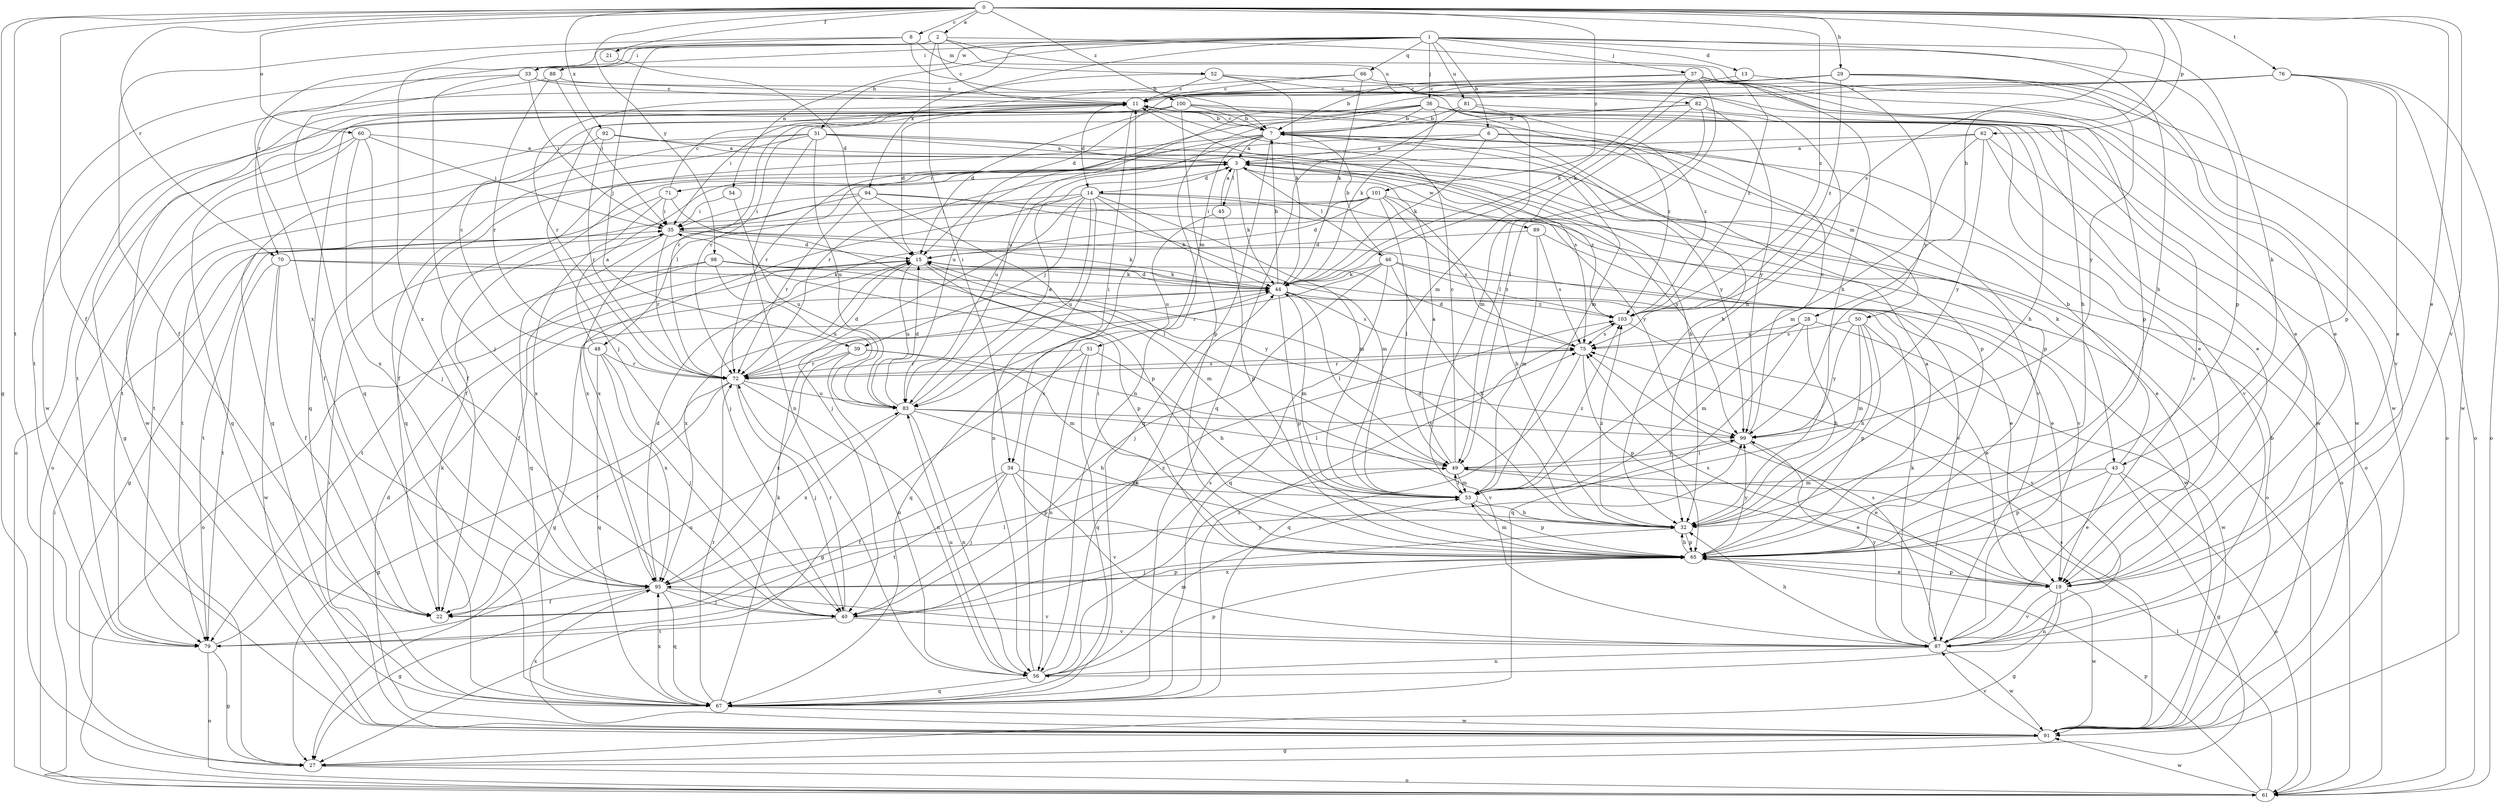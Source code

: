 strict digraph  {
0;
1;
2;
3;
6;
7;
8;
11;
13;
14;
15;
19;
21;
22;
27;
28;
29;
31;
32;
33;
34;
35;
36;
37;
39;
40;
43;
44;
45;
46;
48;
49;
50;
51;
52;
53;
54;
56;
60;
61;
62;
65;
66;
67;
70;
71;
72;
75;
76;
79;
81;
82;
83;
87;
88;
89;
91;
92;
94;
95;
98;
99;
100;
101;
103;
0 -> 2  [label=a];
0 -> 8  [label=c];
0 -> 19  [label=e];
0 -> 21  [label=f];
0 -> 22  [label=f];
0 -> 27  [label=g];
0 -> 28  [label=h];
0 -> 29  [label=h];
0 -> 60  [label=o];
0 -> 62  [label=p];
0 -> 70  [label=r];
0 -> 75  [label=s];
0 -> 76  [label=t];
0 -> 79  [label=t];
0 -> 87  [label=v];
0 -> 92  [label=x];
0 -> 98  [label=y];
0 -> 100  [label=z];
0 -> 101  [label=z];
0 -> 103  [label=z];
1 -> 6  [label=b];
1 -> 13  [label=d];
1 -> 31  [label=h];
1 -> 32  [label=h];
1 -> 33  [label=i];
1 -> 36  [label=j];
1 -> 37  [label=j];
1 -> 43  [label=k];
1 -> 54  [label=n];
1 -> 65  [label=p];
1 -> 66  [label=q];
1 -> 70  [label=r];
1 -> 81  [label=u];
1 -> 88  [label=w];
1 -> 94  [label=x];
2 -> 11  [label=c];
2 -> 32  [label=h];
2 -> 33  [label=i];
2 -> 34  [label=i];
2 -> 39  [label=j];
2 -> 82  [label=u];
2 -> 95  [label=x];
2 -> 99  [label=y];
3 -> 14  [label=d];
3 -> 22  [label=f];
3 -> 43  [label=k];
3 -> 44  [label=k];
3 -> 45  [label=l];
3 -> 46  [label=l];
3 -> 48  [label=l];
3 -> 61  [label=o];
3 -> 71  [label=r];
3 -> 79  [label=t];
3 -> 89  [label=w];
3 -> 99  [label=y];
3 -> 103  [label=z];
6 -> 3  [label=a];
6 -> 22  [label=f];
6 -> 44  [label=k];
6 -> 50  [label=m];
6 -> 65  [label=p];
7 -> 3  [label=a];
7 -> 11  [label=c];
7 -> 22  [label=f];
7 -> 51  [label=m];
7 -> 65  [label=p];
7 -> 67  [label=q];
7 -> 72  [label=r];
7 -> 83  [label=u];
7 -> 99  [label=y];
8 -> 7  [label=b];
8 -> 22  [label=f];
8 -> 52  [label=m];
8 -> 95  [label=x];
11 -> 7  [label=b];
11 -> 14  [label=d];
11 -> 15  [label=d];
11 -> 27  [label=g];
11 -> 34  [label=i];
11 -> 35  [label=i];
11 -> 53  [label=m];
11 -> 72  [label=r];
13 -> 11  [label=c];
13 -> 61  [label=o];
14 -> 35  [label=i];
14 -> 39  [label=j];
14 -> 40  [label=j];
14 -> 44  [label=k];
14 -> 53  [label=m];
14 -> 56  [label=n];
14 -> 61  [label=o];
14 -> 83  [label=u];
14 -> 87  [label=v];
14 -> 95  [label=x];
15 -> 44  [label=k];
15 -> 53  [label=m];
15 -> 61  [label=o];
15 -> 65  [label=p];
15 -> 83  [label=u];
15 -> 95  [label=x];
19 -> 27  [label=g];
19 -> 56  [label=n];
19 -> 65  [label=p];
19 -> 75  [label=s];
19 -> 87  [label=v];
19 -> 91  [label=w];
21 -> 15  [label=d];
22 -> 99  [label=y];
27 -> 61  [label=o];
28 -> 32  [label=h];
28 -> 53  [label=m];
28 -> 67  [label=q];
28 -> 75  [label=s];
28 -> 91  [label=w];
29 -> 11  [label=c];
29 -> 15  [label=d];
29 -> 19  [label=e];
29 -> 83  [label=u];
29 -> 87  [label=v];
29 -> 99  [label=y];
29 -> 103  [label=z];
31 -> 3  [label=a];
31 -> 22  [label=f];
31 -> 32  [label=h];
31 -> 56  [label=n];
31 -> 67  [label=q];
31 -> 75  [label=s];
31 -> 79  [label=t];
31 -> 83  [label=u];
32 -> 15  [label=d];
32 -> 40  [label=j];
32 -> 65  [label=p];
32 -> 103  [label=z];
33 -> 11  [label=c];
33 -> 19  [label=e];
33 -> 35  [label=i];
33 -> 40  [label=j];
33 -> 91  [label=w];
34 -> 22  [label=f];
34 -> 40  [label=j];
34 -> 53  [label=m];
34 -> 65  [label=p];
34 -> 79  [label=t];
34 -> 87  [label=v];
35 -> 15  [label=d];
35 -> 44  [label=k];
35 -> 67  [label=q];
35 -> 72  [label=r];
35 -> 79  [label=t];
35 -> 87  [label=v];
36 -> 7  [label=b];
36 -> 19  [label=e];
36 -> 32  [label=h];
36 -> 44  [label=k];
36 -> 56  [label=n];
36 -> 72  [label=r];
36 -> 79  [label=t];
36 -> 83  [label=u];
36 -> 91  [label=w];
36 -> 103  [label=z];
37 -> 7  [label=b];
37 -> 11  [label=c];
37 -> 32  [label=h];
37 -> 44  [label=k];
37 -> 49  [label=l];
37 -> 61  [label=o];
37 -> 91  [label=w];
37 -> 103  [label=z];
39 -> 53  [label=m];
39 -> 56  [label=n];
39 -> 72  [label=r];
39 -> 87  [label=v];
39 -> 95  [label=x];
40 -> 72  [label=r];
40 -> 75  [label=s];
40 -> 79  [label=t];
40 -> 87  [label=v];
40 -> 103  [label=z];
43 -> 7  [label=b];
43 -> 19  [label=e];
43 -> 27  [label=g];
43 -> 53  [label=m];
43 -> 61  [label=o];
43 -> 65  [label=p];
44 -> 7  [label=b];
44 -> 15  [label=d];
44 -> 27  [label=g];
44 -> 49  [label=l];
44 -> 53  [label=m];
44 -> 65  [label=p];
44 -> 67  [label=q];
44 -> 75  [label=s];
44 -> 103  [label=z];
45 -> 3  [label=a];
45 -> 65  [label=p];
45 -> 83  [label=u];
46 -> 7  [label=b];
46 -> 19  [label=e];
46 -> 32  [label=h];
46 -> 40  [label=j];
46 -> 44  [label=k];
46 -> 67  [label=q];
46 -> 72  [label=r];
46 -> 103  [label=z];
48 -> 3  [label=a];
48 -> 11  [label=c];
48 -> 40  [label=j];
48 -> 67  [label=q];
48 -> 72  [label=r];
48 -> 95  [label=x];
49 -> 3  [label=a];
49 -> 11  [label=c];
49 -> 19  [label=e];
49 -> 53  [label=m];
49 -> 99  [label=y];
50 -> 19  [label=e];
50 -> 32  [label=h];
50 -> 53  [label=m];
50 -> 65  [label=p];
50 -> 75  [label=s];
50 -> 99  [label=y];
51 -> 27  [label=g];
51 -> 32  [label=h];
51 -> 56  [label=n];
51 -> 67  [label=q];
51 -> 72  [label=r];
52 -> 11  [label=c];
52 -> 32  [label=h];
52 -> 44  [label=k];
52 -> 53  [label=m];
52 -> 72  [label=r];
53 -> 32  [label=h];
53 -> 49  [label=l];
53 -> 65  [label=p];
53 -> 103  [label=z];
54 -> 35  [label=i];
54 -> 83  [label=u];
56 -> 11  [label=c];
56 -> 44  [label=k];
56 -> 49  [label=l];
56 -> 53  [label=m];
56 -> 65  [label=p];
56 -> 67  [label=q];
56 -> 83  [label=u];
60 -> 3  [label=a];
60 -> 35  [label=i];
60 -> 40  [label=j];
60 -> 61  [label=o];
60 -> 67  [label=q];
60 -> 95  [label=x];
61 -> 35  [label=i];
61 -> 49  [label=l];
61 -> 65  [label=p];
61 -> 91  [label=w];
62 -> 3  [label=a];
62 -> 53  [label=m];
62 -> 61  [label=o];
62 -> 72  [label=r];
62 -> 87  [label=v];
62 -> 99  [label=y];
65 -> 3  [label=a];
65 -> 19  [label=e];
65 -> 32  [label=h];
65 -> 35  [label=i];
65 -> 53  [label=m];
65 -> 95  [label=x];
65 -> 99  [label=y];
66 -> 11  [label=c];
66 -> 40  [label=j];
66 -> 44  [label=k];
66 -> 65  [label=p];
67 -> 44  [label=k];
67 -> 72  [label=r];
67 -> 91  [label=w];
67 -> 95  [label=x];
67 -> 103  [label=z];
70 -> 19  [label=e];
70 -> 22  [label=f];
70 -> 44  [label=k];
70 -> 79  [label=t];
70 -> 91  [label=w];
71 -> 11  [label=c];
71 -> 35  [label=i];
71 -> 65  [label=p];
71 -> 79  [label=t];
71 -> 95  [label=x];
72 -> 15  [label=d];
72 -> 22  [label=f];
72 -> 27  [label=g];
72 -> 40  [label=j];
72 -> 56  [label=n];
72 -> 75  [label=s];
72 -> 83  [label=u];
75 -> 15  [label=d];
75 -> 65  [label=p];
75 -> 67  [label=q];
75 -> 72  [label=r];
76 -> 11  [label=c];
76 -> 19  [label=e];
76 -> 44  [label=k];
76 -> 61  [label=o];
76 -> 65  [label=p];
76 -> 79  [label=t];
76 -> 91  [label=w];
79 -> 27  [label=g];
79 -> 44  [label=k];
79 -> 61  [label=o];
79 -> 83  [label=u];
81 -> 7  [label=b];
81 -> 67  [label=q];
81 -> 91  [label=w];
81 -> 103  [label=z];
82 -> 7  [label=b];
82 -> 49  [label=l];
82 -> 53  [label=m];
82 -> 61  [label=o];
82 -> 87  [label=v];
82 -> 99  [label=y];
83 -> 3  [label=a];
83 -> 15  [label=d];
83 -> 32  [label=h];
83 -> 49  [label=l];
83 -> 56  [label=n];
83 -> 95  [label=x];
83 -> 99  [label=y];
87 -> 32  [label=h];
87 -> 44  [label=k];
87 -> 56  [label=n];
87 -> 75  [label=s];
87 -> 91  [label=w];
87 -> 99  [label=y];
88 -> 11  [label=c];
88 -> 35  [label=i];
88 -> 67  [label=q];
88 -> 72  [label=r];
89 -> 15  [label=d];
89 -> 53  [label=m];
89 -> 75  [label=s];
89 -> 91  [label=w];
91 -> 7  [label=b];
91 -> 15  [label=d];
91 -> 27  [label=g];
91 -> 35  [label=i];
91 -> 75  [label=s];
91 -> 87  [label=v];
91 -> 95  [label=x];
92 -> 3  [label=a];
92 -> 67  [label=q];
92 -> 72  [label=r];
92 -> 87  [label=v];
94 -> 19  [label=e];
94 -> 35  [label=i];
94 -> 49  [label=l];
94 -> 53  [label=m];
94 -> 72  [label=r];
94 -> 95  [label=x];
95 -> 15  [label=d];
95 -> 22  [label=f];
95 -> 27  [label=g];
95 -> 40  [label=j];
95 -> 49  [label=l];
95 -> 65  [label=p];
95 -> 67  [label=q];
95 -> 87  [label=v];
98 -> 22  [label=f];
98 -> 44  [label=k];
98 -> 79  [label=t];
98 -> 83  [label=u];
98 -> 99  [label=y];
99 -> 11  [label=c];
99 -> 19  [label=e];
99 -> 49  [label=l];
100 -> 7  [label=b];
100 -> 15  [label=d];
100 -> 19  [label=e];
100 -> 32  [label=h];
100 -> 65  [label=p];
100 -> 67  [label=q];
100 -> 91  [label=w];
101 -> 15  [label=d];
101 -> 27  [label=g];
101 -> 32  [label=h];
101 -> 35  [label=i];
101 -> 40  [label=j];
101 -> 49  [label=l];
101 -> 75  [label=s];
101 -> 99  [label=y];
103 -> 75  [label=s];
103 -> 87  [label=v];
}
